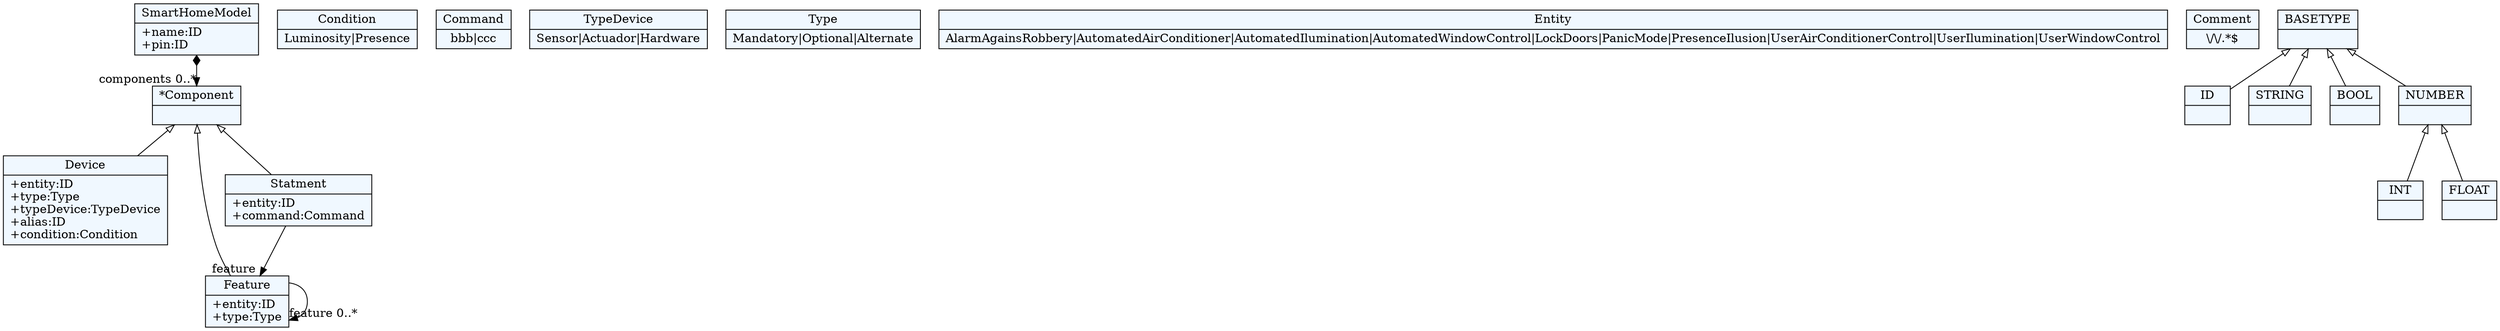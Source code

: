 
    digraph xtext {
    fontname = "Bitstream Vera Sans"
    fontsize = 8
    node[
        shape=record,
        style=filled,
        fillcolor=aliceblue
    ]
    nodesep = 0.3
    edge[dir=black,arrowtail=empty]


140376046378248 -> 140376046380104[arrowtail=diamond, dir=both, headlabel="components 0..*"]
140376046378248[ label="{SmartHomeModel|+name:ID\l+pin:ID\l}"]

140376046380104[ label="{*Component|}"]
140376046380104 -> 140376046387528 [dir=back]
140376046380104 -> 140376046389384 [dir=back]
140376046380104 -> 140376046391240 [dir=back]

140376046381960[ label="{Condition|Luminosity\|Presence}"]

140376046383816[ label="{Command|bbb\|ccc}"]

140376046385672[ label="{TypeDevice|Sensor\|Actuador\|Hardware}"]

140376046387528[ label="{Device|+entity:ID\l+type:Type\l+typeDevice:TypeDevice\l+alias:ID\l+condition:Condition\l}"]

140376046389384 -> 140376046389384[headlabel="feature 0..*"]
140376046389384[ label="{Feature|+entity:ID\l+type:Type\l}"]

140376046391240 -> 140376046389384[headlabel="feature "]
140376046391240[ label="{Statment|+entity:ID\l+command:Command\l}"]

140376046393096[ label="{Type|Mandatory\|Optional\|Alternate}"]

140376046394952[ label="{Entity|AlarmAgainsRobbery\|AutomatedAirConditioner\|AutomatedIlumination\|AutomatedWindowControl\|LockDoors\|PanicMode\|PresenceIlusion\|UserAirConditionerControl\|UserIlumination\|UserWindowControl}"]

140376046396808[ label="{Comment|\\/\\/.*$}"]

140376045809256[ label="{ID|}"]

140376045790120[ label="{STRING|}"]

140376045791976[ label="{BOOL|}"]

140376045787224[ label="{INT|}"]

140376045800232[ label="{FLOAT|}"]

140376045802088[ label="{NUMBER|}"]
140376045802088 -> 140376045800232 [dir=back]
140376045802088 -> 140376045787224 [dir=back]

140376045803944[ label="{BASETYPE|}"]
140376045803944 -> 140376045802088 [dir=back]
140376045803944 -> 140376045791976 [dir=back]
140376045803944 -> 140376045809256 [dir=back]
140376045803944 -> 140376045790120 [dir=back]


}
